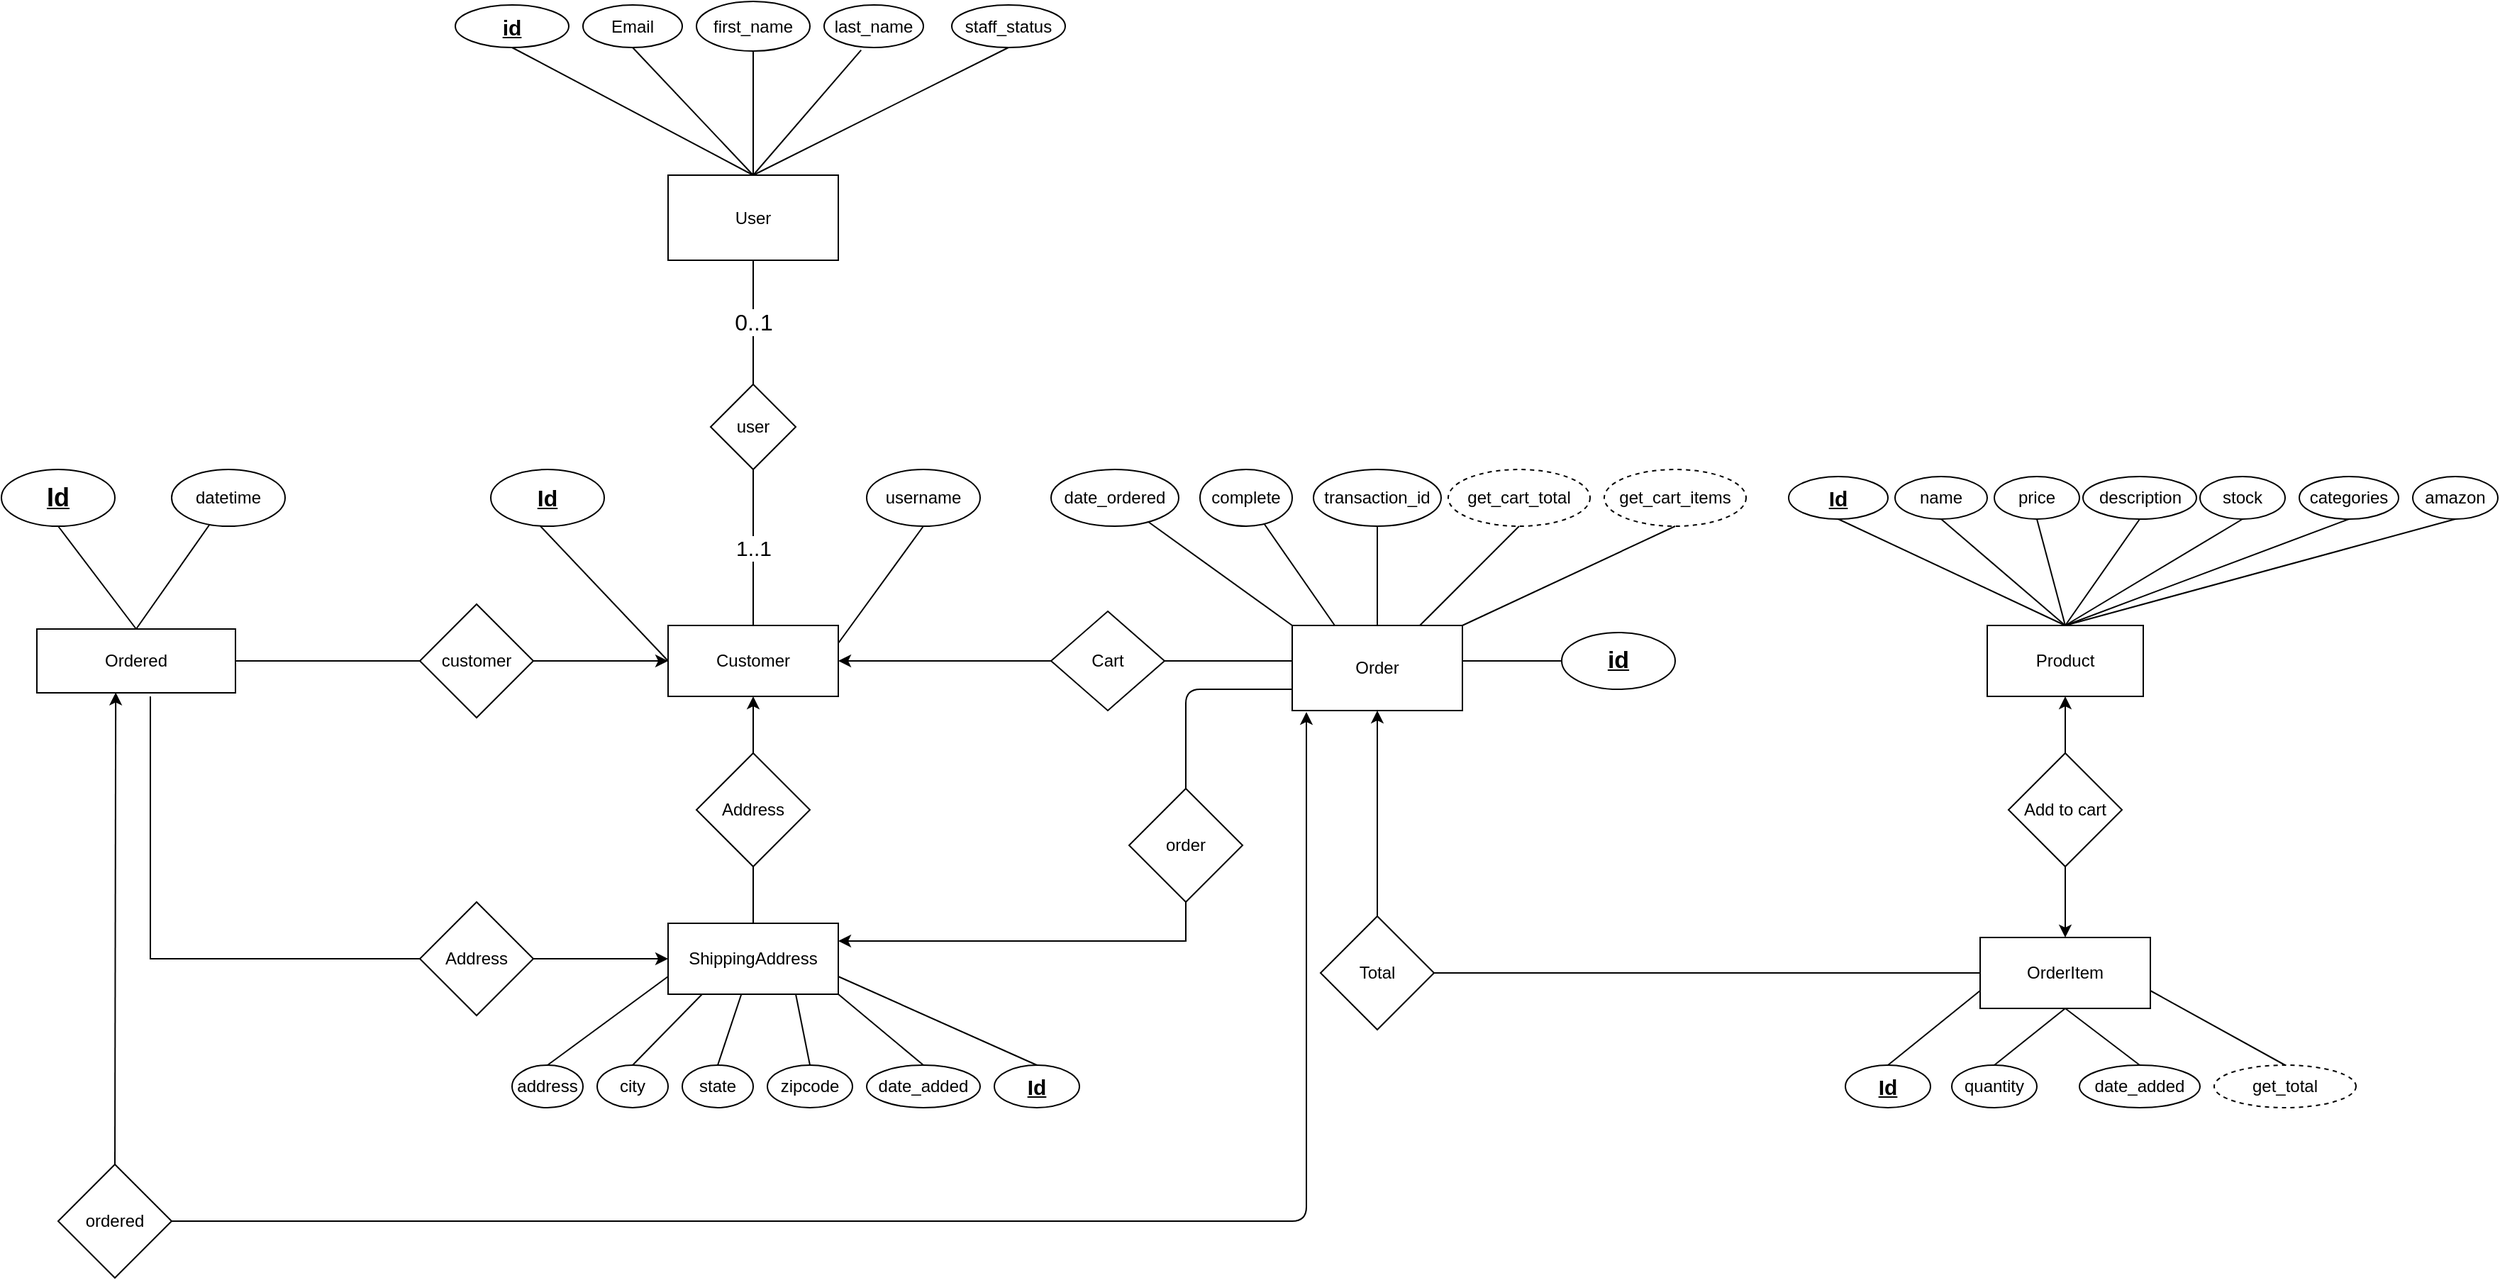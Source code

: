 <mxfile version="14.5.10" type="device"><diagram id="Pipf7--LCSNJqZeKQtUc" name="Page-1"><mxGraphModel dx="2333" dy="1929" grid="1" gridSize="10" guides="1" tooltips="1" connect="1" arrows="1" fold="1" page="1" pageScale="1" pageWidth="850" pageHeight="1100" math="0" shadow="0"><root><mxCell id="0"/><mxCell id="1" parent="0"/><mxCell id="VNSBgHRpTod3JyfFZWs--1" value="Customer" style="rounded=0;whiteSpace=wrap;html=1;" parent="1" vertex="1"><mxGeometry x="20" y="150" width="120" height="50" as="geometry"/></mxCell><mxCell id="VNSBgHRpTod3JyfFZWs--13" value="&lt;u&gt;&lt;b&gt;&lt;font style=&quot;font-size: 16px&quot;&gt;Id&lt;/font&gt;&lt;/b&gt;&lt;/u&gt;" style="ellipse;whiteSpace=wrap;html=1;" parent="1" vertex="1"><mxGeometry x="-105" y="40" width="80" height="40" as="geometry"/></mxCell><mxCell id="VNSBgHRpTod3JyfFZWs--14" value="" style="endArrow=none;html=1;exitX=0.5;exitY=1;exitDx=0;exitDy=0;entryX=0;entryY=0.5;entryDx=0;entryDy=0;" parent="1" target="VNSBgHRpTod3JyfFZWs--1" edge="1"><mxGeometry width="50" height="50" relative="1" as="geometry"><mxPoint x="-70" y="80" as="sourcePoint"/><mxPoint x="120" y="190" as="targetPoint"/></mxGeometry></mxCell><mxCell id="VNSBgHRpTod3JyfFZWs--16" value="Product&lt;br&gt;" style="whiteSpace=wrap;html=1;" parent="1" vertex="1"><mxGeometry x="950" y="150" width="110" height="50" as="geometry"/></mxCell><mxCell id="VNSBgHRpTod3JyfFZWs--17" value="" style="endArrow=none;html=1;entryX=0.5;entryY=0;entryDx=0;entryDy=0;exitX=0.5;exitY=1;exitDx=0;exitDy=0;" parent="1" source="VNSBgHRpTod3JyfFZWs--18" target="VNSBgHRpTod3JyfFZWs--16" edge="1"><mxGeometry width="50" height="50" relative="1" as="geometry"><mxPoint x="880" y="80" as="sourcePoint"/><mxPoint x="860" y="170" as="targetPoint"/></mxGeometry></mxCell><mxCell id="VNSBgHRpTod3JyfFZWs--18" value="&lt;font style=&quot;font-size: 15px&quot;&gt;&lt;b&gt;&lt;u&gt;Id&lt;/u&gt;&lt;/b&gt;&lt;/font&gt;" style="ellipse;whiteSpace=wrap;html=1;" parent="1" vertex="1"><mxGeometry x="810" y="45" width="70" height="30" as="geometry"/></mxCell><mxCell id="VNSBgHRpTod3JyfFZWs--19" value="name" style="ellipse;whiteSpace=wrap;html=1;" parent="1" vertex="1"><mxGeometry x="885" y="45" width="65" height="30" as="geometry"/></mxCell><mxCell id="VNSBgHRpTod3JyfFZWs--20" value="" style="endArrow=none;html=1;entryX=0.5;entryY=1;entryDx=0;entryDy=0;exitX=0.5;exitY=0;exitDx=0;exitDy=0;" parent="1" source="VNSBgHRpTod3JyfFZWs--16" target="VNSBgHRpTod3JyfFZWs--19" edge="1"><mxGeometry width="50" height="50" relative="1" as="geometry"><mxPoint x="810" y="210" as="sourcePoint"/><mxPoint x="955" y="80" as="targetPoint"/></mxGeometry></mxCell><mxCell id="VNSBgHRpTod3JyfFZWs--21" value="price" style="ellipse;whiteSpace=wrap;html=1;" parent="1" vertex="1"><mxGeometry x="955" y="45" width="60" height="30" as="geometry"/></mxCell><mxCell id="VNSBgHRpTod3JyfFZWs--22" value="" style="endArrow=none;html=1;entryX=0.5;entryY=1;entryDx=0;entryDy=0;exitX=0.5;exitY=0;exitDx=0;exitDy=0;" parent="1" source="VNSBgHRpTod3JyfFZWs--16" target="VNSBgHRpTod3JyfFZWs--21" edge="1"><mxGeometry width="50" height="50" relative="1" as="geometry"><mxPoint x="1050" y="120" as="sourcePoint"/><mxPoint x="1065" y="80" as="targetPoint"/></mxGeometry></mxCell><mxCell id="VNSBgHRpTod3JyfFZWs--23" value="stock" style="ellipse;whiteSpace=wrap;html=1;" parent="1" vertex="1"><mxGeometry x="1100" y="45" width="60" height="30" as="geometry"/></mxCell><mxCell id="VNSBgHRpTod3JyfFZWs--24" value="" style="endArrow=none;html=1;entryX=0.5;entryY=1;entryDx=0;entryDy=0;exitX=0.5;exitY=0;exitDx=0;exitDy=0;" parent="1" source="VNSBgHRpTod3JyfFZWs--16" target="VNSBgHRpTod3JyfFZWs--23" edge="1"><mxGeometry width="50" height="50" relative="1" as="geometry"><mxPoint x="810" y="210" as="sourcePoint"/><mxPoint x="1145" y="80" as="targetPoint"/></mxGeometry></mxCell><mxCell id="VNSBgHRpTod3JyfFZWs--27" value="Address" style="rhombus;whiteSpace=wrap;html=1;" parent="1" vertex="1"><mxGeometry x="40" y="240" width="80" height="80" as="geometry"/></mxCell><mxCell id="VNSBgHRpTod3JyfFZWs--28" value="" style="endArrow=classic;html=1;entryX=0.5;entryY=1;entryDx=0;entryDy=0;exitX=0.5;exitY=0;exitDx=0;exitDy=0;" parent="1" source="VNSBgHRpTod3JyfFZWs--27" target="VNSBgHRpTod3JyfFZWs--1" edge="1"><mxGeometry width="50" height="50" relative="1" as="geometry"><mxPoint x="340" y="310" as="sourcePoint"/><mxPoint x="390" y="260" as="targetPoint"/></mxGeometry></mxCell><mxCell id="VNSBgHRpTod3JyfFZWs--29" value="" style="endArrow=None;html=1;exitX=0.5;exitY=1;exitDx=0;exitDy=0;" parent="1" source="VNSBgHRpTod3JyfFZWs--27" target="VNSBgHRpTod3JyfFZWs--30" edge="1"><mxGeometry width="50" height="50" relative="1" as="geometry"><mxPoint x="340" y="310" as="sourcePoint"/><mxPoint x="80" y="400" as="targetPoint"/></mxGeometry></mxCell><mxCell id="VNSBgHRpTod3JyfFZWs--30" value="ShippingAddress" style="rounded=0;whiteSpace=wrap;html=1;" parent="1" vertex="1"><mxGeometry x="20" y="360" width="120" height="50" as="geometry"/></mxCell><mxCell id="VNSBgHRpTod3JyfFZWs--31" value="address" style="ellipse;whiteSpace=wrap;html=1;" parent="1" vertex="1"><mxGeometry x="-90" y="460" width="50" height="30" as="geometry"/></mxCell><mxCell id="VNSBgHRpTod3JyfFZWs--32" value="city" style="ellipse;whiteSpace=wrap;html=1;" parent="1" vertex="1"><mxGeometry x="-30" y="460" width="50" height="30" as="geometry"/></mxCell><mxCell id="VNSBgHRpTod3JyfFZWs--34" value="" style="endArrow=none;html=1;exitX=0.5;exitY=0;exitDx=0;exitDy=0;entryX=0;entryY=0.75;entryDx=0;entryDy=0;" parent="1" source="VNSBgHRpTod3JyfFZWs--31" target="VNSBgHRpTod3JyfFZWs--30" edge="1"><mxGeometry width="50" height="50" relative="1" as="geometry"><mxPoint x="340" y="480" as="sourcePoint"/><mxPoint x="390" y="430" as="targetPoint"/></mxGeometry></mxCell><mxCell id="VNSBgHRpTod3JyfFZWs--35" value="" style="endArrow=none;html=1;exitX=0.5;exitY=0;exitDx=0;exitDy=0;" parent="1" source="VNSBgHRpTod3JyfFZWs--32" edge="1"><mxGeometry width="50" height="50" relative="1" as="geometry"><mxPoint x="340" y="480" as="sourcePoint"/><mxPoint x="44" y="410" as="targetPoint"/></mxGeometry></mxCell><mxCell id="VNSBgHRpTod3JyfFZWs--36" value="state" style="ellipse;whiteSpace=wrap;html=1;" parent="1" vertex="1"><mxGeometry x="30" y="460" width="50" height="30" as="geometry"/></mxCell><mxCell id="VNSBgHRpTod3JyfFZWs--37" value="" style="endArrow=none;html=1;exitX=0.5;exitY=0;exitDx=0;exitDy=0;" parent="1" source="VNSBgHRpTod3JyfFZWs--36" target="VNSBgHRpTod3JyfFZWs--30" edge="1"><mxGeometry width="50" height="50" relative="1" as="geometry"><mxPoint x="340" y="480" as="sourcePoint"/><mxPoint x="50" y="410" as="targetPoint"/></mxGeometry></mxCell><mxCell id="VNSBgHRpTod3JyfFZWs--38" value="zipcode" style="ellipse;whiteSpace=wrap;html=1;" parent="1" vertex="1"><mxGeometry x="90" y="460" width="60" height="30" as="geometry"/></mxCell><mxCell id="VNSBgHRpTod3JyfFZWs--39" value="date_added" style="ellipse;whiteSpace=wrap;html=1;" parent="1" vertex="1"><mxGeometry x="160" y="460" width="80" height="30" as="geometry"/></mxCell><mxCell id="VNSBgHRpTod3JyfFZWs--40" value="" style="endArrow=none;html=1;exitX=0.5;exitY=0;exitDx=0;exitDy=0;entryX=0.75;entryY=1;entryDx=0;entryDy=0;" parent="1" source="VNSBgHRpTod3JyfFZWs--38" target="VNSBgHRpTod3JyfFZWs--30" edge="1"><mxGeometry width="50" height="50" relative="1" as="geometry"><mxPoint x="340" y="480" as="sourcePoint"/><mxPoint x="390" y="430" as="targetPoint"/></mxGeometry></mxCell><mxCell id="VNSBgHRpTod3JyfFZWs--41" value="" style="endArrow=none;html=1;exitX=0.5;exitY=0;exitDx=0;exitDy=0;entryX=1;entryY=1;entryDx=0;entryDy=0;" parent="1" source="VNSBgHRpTod3JyfFZWs--39" target="VNSBgHRpTod3JyfFZWs--30" edge="1"><mxGeometry width="50" height="50" relative="1" as="geometry"><mxPoint x="340" y="480" as="sourcePoint"/><mxPoint x="390" y="430" as="targetPoint"/></mxGeometry></mxCell><mxCell id="VNSBgHRpTod3JyfFZWs--42" value="&lt;u&gt;&lt;font style=&quot;font-size: 15px&quot;&gt;&lt;b&gt;Id&lt;/b&gt;&lt;/font&gt;&lt;/u&gt;" style="ellipse;whiteSpace=wrap;html=1;" parent="1" vertex="1"><mxGeometry x="250" y="460" width="60" height="30" as="geometry"/></mxCell><mxCell id="VNSBgHRpTod3JyfFZWs--43" value="" style="endArrow=none;html=1;exitX=0.5;exitY=0;exitDx=0;exitDy=0;entryX=1;entryY=0.75;entryDx=0;entryDy=0;" parent="1" target="VNSBgHRpTod3JyfFZWs--30" edge="1"><mxGeometry width="50" height="50" relative="1" as="geometry"><mxPoint x="280" y="460" as="sourcePoint"/><mxPoint x="390" y="430" as="targetPoint"/></mxGeometry></mxCell><mxCell id="VNSBgHRpTod3JyfFZWs--44" value="Add to cart" style="rhombus;whiteSpace=wrap;html=1;" parent="1" vertex="1"><mxGeometry x="965" y="240" width="80" height="80" as="geometry"/></mxCell><mxCell id="VNSBgHRpTod3JyfFZWs--46" value="OrderItem" style="rounded=0;whiteSpace=wrap;html=1;" parent="1" vertex="1"><mxGeometry x="945" y="370" width="120" height="50" as="geometry"/></mxCell><mxCell id="VNSBgHRpTod3JyfFZWs--48" value="" style="endArrow=classic;html=1;exitX=0.5;exitY=1;exitDx=0;exitDy=0;entryX=0.5;entryY=0;entryDx=0;entryDy=0;" parent="1" source="VNSBgHRpTod3JyfFZWs--44" target="VNSBgHRpTod3JyfFZWs--46" edge="1"><mxGeometry width="50" height="50" relative="1" as="geometry"><mxPoint x="810" y="380" as="sourcePoint"/><mxPoint x="860" y="330" as="targetPoint"/></mxGeometry></mxCell><mxCell id="VNSBgHRpTod3JyfFZWs--49" value="&lt;u&gt;&lt;font style=&quot;font-size: 15px&quot;&gt;&lt;b&gt;Id&lt;/b&gt;&lt;/font&gt;&lt;/u&gt;" style="ellipse;whiteSpace=wrap;html=1;" parent="1" vertex="1"><mxGeometry x="850" y="460" width="60" height="30" as="geometry"/></mxCell><mxCell id="VNSBgHRpTod3JyfFZWs--50" value="" style="endArrow=none;html=1;entryX=0;entryY=0.75;entryDx=0;entryDy=0;exitX=0.5;exitY=0;exitDx=0;exitDy=0;" parent="1" source="VNSBgHRpTod3JyfFZWs--49" target="VNSBgHRpTod3JyfFZWs--46" edge="1"><mxGeometry width="50" height="50" relative="1" as="geometry"><mxPoint x="810" y="480" as="sourcePoint"/><mxPoint x="940" y="400" as="targetPoint"/></mxGeometry></mxCell><mxCell id="VNSBgHRpTod3JyfFZWs--51" value="quantity" style="ellipse;whiteSpace=wrap;html=1;" parent="1" vertex="1"><mxGeometry x="925" y="460" width="60" height="30" as="geometry"/></mxCell><mxCell id="VNSBgHRpTod3JyfFZWs--52" value="" style="endArrow=none;html=1;entryX=0.5;entryY=1;entryDx=0;entryDy=0;exitX=0.5;exitY=0;exitDx=0;exitDy=0;" parent="1" source="VNSBgHRpTod3JyfFZWs--51" target="VNSBgHRpTod3JyfFZWs--46" edge="1"><mxGeometry width="50" height="50" relative="1" as="geometry"><mxPoint x="810" y="480" as="sourcePoint"/><mxPoint x="860" y="430" as="targetPoint"/></mxGeometry></mxCell><mxCell id="VNSBgHRpTod3JyfFZWs--53" value="date_added" style="ellipse;whiteSpace=wrap;html=1;" parent="1" vertex="1"><mxGeometry x="1015" y="460" width="85" height="30" as="geometry"/></mxCell><mxCell id="VNSBgHRpTod3JyfFZWs--54" value="" style="endArrow=none;html=1;entryX=0.5;entryY=0;entryDx=0;entryDy=0;exitX=0.5;exitY=1;exitDx=0;exitDy=0;" parent="1" source="VNSBgHRpTod3JyfFZWs--46" target="VNSBgHRpTod3JyfFZWs--53" edge="1"><mxGeometry width="50" height="50" relative="1" as="geometry"><mxPoint x="810" y="380" as="sourcePoint"/><mxPoint x="860" y="330" as="targetPoint"/></mxGeometry></mxCell><mxCell id="VNSBgHRpTod3JyfFZWs--56" value="get_total" style="ellipse;whiteSpace=wrap;html=1;align=center;dashed=1;" parent="1" vertex="1"><mxGeometry x="1110" y="460" width="100" height="30" as="geometry"/></mxCell><mxCell id="VNSBgHRpTod3JyfFZWs--58" value="" style="endArrow=classic;html=1;entryX=0.5;entryY=1;entryDx=0;entryDy=0;exitX=0.5;exitY=0;exitDx=0;exitDy=0;" parent="1" source="VNSBgHRpTod3JyfFZWs--44" target="VNSBgHRpTod3JyfFZWs--16" edge="1"><mxGeometry width="50" height="50" relative="1" as="geometry"><mxPoint x="960" y="440" as="sourcePoint"/><mxPoint x="1010" y="390" as="targetPoint"/></mxGeometry></mxCell><mxCell id="VNSBgHRpTod3JyfFZWs--59" value="" style="endArrow=none;html=1;exitX=0.5;exitY=0;exitDx=0;exitDy=0;entryX=1;entryY=0.75;entryDx=0;entryDy=0;" parent="1" source="VNSBgHRpTod3JyfFZWs--56" target="VNSBgHRpTod3JyfFZWs--46" edge="1"><mxGeometry width="50" height="50" relative="1" as="geometry"><mxPoint x="960" y="440" as="sourcePoint"/><mxPoint x="1010" y="390" as="targetPoint"/></mxGeometry></mxCell><mxCell id="u6G6jkQE-3GN6CnhPI9c-1" value="Total" style="rhombus;whiteSpace=wrap;html=1;" parent="1" vertex="1"><mxGeometry x="480" y="355" width="80" height="80" as="geometry"/></mxCell><mxCell id="u6G6jkQE-3GN6CnhPI9c-9" value="Order" style="rounded=0;whiteSpace=wrap;html=1;" parent="1" vertex="1"><mxGeometry x="460" y="150" width="120" height="60" as="geometry"/></mxCell><mxCell id="u6G6jkQE-3GN6CnhPI9c-11" value="Cart" style="rhombus;whiteSpace=wrap;html=1;" parent="1" vertex="1"><mxGeometry x="290" y="140" width="80" height="70" as="geometry"/></mxCell><mxCell id="u6G6jkQE-3GN6CnhPI9c-13" value="" style="endArrow=None;html=1;exitX=1;exitY=0.5;exitDx=0;exitDy=0;" parent="1" source="u6G6jkQE-3GN6CnhPI9c-11" edge="1"><mxGeometry width="50" height="50" relative="1" as="geometry"><mxPoint x="500" y="460" as="sourcePoint"/><mxPoint x="460" y="175" as="targetPoint"/></mxGeometry></mxCell><mxCell id="u6G6jkQE-3GN6CnhPI9c-16" value="" style="endArrow=none;html=1;exitX=0;exitY=0;exitDx=0;exitDy=0;" parent="1" source="u6G6jkQE-3GN6CnhPI9c-9" target="u6G6jkQE-3GN6CnhPI9c-17" edge="1"><mxGeometry width="50" height="50" relative="1" as="geometry"><mxPoint x="500" y="460" as="sourcePoint"/><mxPoint x="440" y="80" as="targetPoint"/></mxGeometry></mxCell><mxCell id="u6G6jkQE-3GN6CnhPI9c-17" value="date_ordered" style="ellipse;whiteSpace=wrap;html=1;" parent="1" vertex="1"><mxGeometry x="290" y="40" width="90" height="40" as="geometry"/></mxCell><mxCell id="u6G6jkQE-3GN6CnhPI9c-18" value="" style="endArrow=none;html=1;exitX=0.25;exitY=0;exitDx=0;exitDy=0;" parent="1" source="u6G6jkQE-3GN6CnhPI9c-9" target="u6G6jkQE-3GN6CnhPI9c-19" edge="1"><mxGeometry width="50" height="50" relative="1" as="geometry"><mxPoint x="520" y="140" as="sourcePoint"/><mxPoint x="510" y="80" as="targetPoint"/></mxGeometry></mxCell><mxCell id="u6G6jkQE-3GN6CnhPI9c-19" value="complete" style="ellipse;whiteSpace=wrap;html=1;" parent="1" vertex="1"><mxGeometry x="395" y="40" width="65" height="40" as="geometry"/></mxCell><mxCell id="u6G6jkQE-3GN6CnhPI9c-20" value="" style="endArrow=none;html=1;exitX=0.5;exitY=0;exitDx=0;exitDy=0;" parent="1" source="u6G6jkQE-3GN6CnhPI9c-9" target="u6G6jkQE-3GN6CnhPI9c-21" edge="1"><mxGeometry width="50" height="50" relative="1" as="geometry"><mxPoint x="500" y="460" as="sourcePoint"/><mxPoint x="570" y="80" as="targetPoint"/></mxGeometry></mxCell><mxCell id="u6G6jkQE-3GN6CnhPI9c-21" value="transaction_id" style="ellipse;whiteSpace=wrap;html=1;" parent="1" vertex="1"><mxGeometry x="475" y="40" width="90" height="40" as="geometry"/></mxCell><mxCell id="u6G6jkQE-3GN6CnhPI9c-27" value="get_cart_total" style="ellipse;whiteSpace=wrap;html=1;align=center;dashed=1;" parent="1" vertex="1"><mxGeometry x="570" y="40" width="100" height="40" as="geometry"/></mxCell><mxCell id="u6G6jkQE-3GN6CnhPI9c-28" value="get_cart_items" style="ellipse;whiteSpace=wrap;html=1;align=center;dashed=1;" parent="1" vertex="1"><mxGeometry x="680" y="40" width="100" height="40" as="geometry"/></mxCell><mxCell id="u6G6jkQE-3GN6CnhPI9c-30" value="" style="endArrow=none;html=1;entryX=0.5;entryY=1;entryDx=0;entryDy=0;exitX=0.75;exitY=0;exitDx=0;exitDy=0;" parent="1" source="u6G6jkQE-3GN6CnhPI9c-9" target="u6G6jkQE-3GN6CnhPI9c-27" edge="1"><mxGeometry width="50" height="50" relative="1" as="geometry"><mxPoint x="480" y="220" as="sourcePoint"/><mxPoint x="530" y="170" as="targetPoint"/></mxGeometry></mxCell><mxCell id="u6G6jkQE-3GN6CnhPI9c-31" value="" style="endArrow=none;html=1;entryX=0.5;entryY=1;entryDx=0;entryDy=0;exitX=1;exitY=0;exitDx=0;exitDy=0;" parent="1" source="u6G6jkQE-3GN6CnhPI9c-9" target="u6G6jkQE-3GN6CnhPI9c-28" edge="1"><mxGeometry width="50" height="50" relative="1" as="geometry"><mxPoint x="480" y="220" as="sourcePoint"/><mxPoint x="530" y="170" as="targetPoint"/></mxGeometry></mxCell><mxCell id="u6G6jkQE-3GN6CnhPI9c-32" value="&lt;b&gt;&lt;u&gt;&lt;font style=&quot;font-size: 17px&quot;&gt;id&lt;/font&gt;&lt;/u&gt;&lt;/b&gt;" style="ellipse;whiteSpace=wrap;html=1;" parent="1" vertex="1"><mxGeometry x="650" y="155" width="80" height="40" as="geometry"/></mxCell><mxCell id="u6G6jkQE-3GN6CnhPI9c-33" value="" style="endArrow=none;html=1;entryX=0;entryY=0.5;entryDx=0;entryDy=0;" parent="1" target="u6G6jkQE-3GN6CnhPI9c-32" edge="1"><mxGeometry width="50" height="50" relative="1" as="geometry"><mxPoint x="580" y="175" as="sourcePoint"/><mxPoint x="530" y="310" as="targetPoint"/></mxGeometry></mxCell><mxCell id="I-VFKCyTAmW5gzJ6rQJL-8" value="User" style="rounded=0;whiteSpace=wrap;html=1;" parent="1" vertex="1"><mxGeometry x="20" y="-167.5" width="120" height="60" as="geometry"/></mxCell><mxCell id="I-VFKCyTAmW5gzJ6rQJL-9" value="" style="endArrow=none;html=1;exitX=0.5;exitY=0;exitDx=0;exitDy=0;entryX=0.5;entryY=1;entryDx=0;entryDy=0;" parent="1" source="I-VFKCyTAmW5gzJ6rQJL-8" target="I-VFKCyTAmW5gzJ6rQJL-11" edge="1"><mxGeometry width="50" height="50" relative="1" as="geometry"><mxPoint x="110" y="52.5" as="sourcePoint"/><mxPoint x="209.231" y="-247.5" as="targetPoint"/></mxGeometry></mxCell><mxCell id="I-VFKCyTAmW5gzJ6rQJL-11" value="staff_status" style="ellipse;whiteSpace=wrap;html=1;" parent="1" vertex="1"><mxGeometry x="220" y="-287.5" width="80" height="30" as="geometry"/></mxCell><mxCell id="I-VFKCyTAmW5gzJ6rQJL-12" value="Email" style="ellipse;whiteSpace=wrap;html=1;" parent="1" vertex="1"><mxGeometry x="-40" y="-287.5" width="70" height="30" as="geometry"/></mxCell><mxCell id="I-VFKCyTAmW5gzJ6rQJL-13" value="" style="endArrow=none;html=1;entryX=0.5;entryY=1;entryDx=0;entryDy=0;exitX=0.5;exitY=0;exitDx=0;exitDy=0;" parent="1" source="I-VFKCyTAmW5gzJ6rQJL-8" target="I-VFKCyTAmW5gzJ6rQJL-12" edge="1"><mxGeometry width="50" height="50" relative="1" as="geometry"><mxPoint x="110" y="52.5" as="sourcePoint"/><mxPoint x="160" y="2.5" as="targetPoint"/></mxGeometry></mxCell><mxCell id="I-VFKCyTAmW5gzJ6rQJL-14" value="&lt;b&gt;&lt;u&gt;&lt;font style=&quot;font-size: 15px&quot;&gt;id&lt;/font&gt;&lt;/u&gt;&lt;/b&gt;" style="ellipse;whiteSpace=wrap;html=1;" parent="1" vertex="1"><mxGeometry x="-130" y="-287.5" width="80" height="30" as="geometry"/></mxCell><mxCell id="I-VFKCyTAmW5gzJ6rQJL-16" value="" style="endArrow=none;html=1;entryX=0.5;entryY=1;entryDx=0;entryDy=0;exitX=0.5;exitY=0;exitDx=0;exitDy=0;" parent="1" source="I-VFKCyTAmW5gzJ6rQJL-8" target="I-VFKCyTAmW5gzJ6rQJL-14" edge="1"><mxGeometry width="50" height="50" relative="1" as="geometry"><mxPoint x="70" y="-180.5" as="sourcePoint"/><mxPoint x="160" y="2.5" as="targetPoint"/></mxGeometry></mxCell><mxCell id="I-VFKCyTAmW5gzJ6rQJL-18" value="first_name" style="ellipse;whiteSpace=wrap;html=1;" parent="1" vertex="1"><mxGeometry x="40" y="-290" width="80" height="35" as="geometry"/></mxCell><mxCell id="I-VFKCyTAmW5gzJ6rQJL-19" value="" style="endArrow=none;html=1;entryX=0.5;entryY=1;entryDx=0;entryDy=0;exitX=0.5;exitY=0;exitDx=0;exitDy=0;" parent="1" source="I-VFKCyTAmW5gzJ6rQJL-8" target="I-VFKCyTAmW5gzJ6rQJL-18" edge="1"><mxGeometry width="50" height="50" relative="1" as="geometry"><mxPoint x="110" y="52.5" as="sourcePoint"/><mxPoint x="160" y="2.5" as="targetPoint"/></mxGeometry></mxCell><mxCell id="I-VFKCyTAmW5gzJ6rQJL-20" value="last_name" style="ellipse;whiteSpace=wrap;html=1;" parent="1" vertex="1"><mxGeometry x="130" y="-287.5" width="70" height="30" as="geometry"/></mxCell><mxCell id="I-VFKCyTAmW5gzJ6rQJL-21" value="" style="endArrow=none;html=1;entryX=0.373;entryY=1.062;entryDx=0;entryDy=0;entryPerimeter=0;exitX=0.5;exitY=0;exitDx=0;exitDy=0;" parent="1" source="I-VFKCyTAmW5gzJ6rQJL-8" target="I-VFKCyTAmW5gzJ6rQJL-20" edge="1"><mxGeometry width="50" height="50" relative="1" as="geometry"><mxPoint x="110" y="52.5" as="sourcePoint"/><mxPoint x="160" y="2.5" as="targetPoint"/></mxGeometry></mxCell><mxCell id="I-VFKCyTAmW5gzJ6rQJL-24" value="user" style="rhombus;whiteSpace=wrap;html=1;" parent="1" vertex="1"><mxGeometry x="50" y="-20" width="60" height="60" as="geometry"/></mxCell><mxCell id="I-VFKCyTAmW5gzJ6rQJL-28" value="username" style="ellipse;whiteSpace=wrap;html=1;" parent="1" vertex="1"><mxGeometry x="160" y="40" width="80" height="40" as="geometry"/></mxCell><mxCell id="I-VFKCyTAmW5gzJ6rQJL-29" value="" style="endArrow=none;html=1;exitX=1;exitY=0.25;exitDx=0;exitDy=0;entryX=0.5;entryY=1;entryDx=0;entryDy=0;" parent="1" source="VNSBgHRpTod3JyfFZWs--1" target="I-VFKCyTAmW5gzJ6rQJL-28" edge="1"><mxGeometry width="50" height="50" relative="1" as="geometry"><mxPoint x="110" y="60" as="sourcePoint"/><mxPoint x="160" y="10" as="targetPoint"/></mxGeometry></mxCell><mxCell id="I-VFKCyTAmW5gzJ6rQJL-34" value="&lt;font style=&quot;font-size: 16px&quot;&gt;0..1&lt;/font&gt;" style="endArrow=none;html=1;entryX=0.5;entryY=1;entryDx=0;entryDy=0;exitX=0.5;exitY=0;exitDx=0;exitDy=0;" parent="1" source="I-VFKCyTAmW5gzJ6rQJL-24" target="I-VFKCyTAmW5gzJ6rQJL-8" edge="1"><mxGeometry width="50" height="50" relative="1" as="geometry"><mxPoint x="110" y="50" as="sourcePoint"/><mxPoint x="160" as="targetPoint"/></mxGeometry></mxCell><mxCell id="I-VFKCyTAmW5gzJ6rQJL-35" value="&lt;font style=&quot;font-size: 15px&quot;&gt;1..1&lt;/font&gt;" style="endArrow=none;html=1;exitX=0.5;exitY=1;exitDx=0;exitDy=0;entryX=0.5;entryY=0;entryDx=0;entryDy=0;" parent="1" source="I-VFKCyTAmW5gzJ6rQJL-24" target="VNSBgHRpTod3JyfFZWs--1" edge="1"><mxGeometry width="50" height="50" relative="1" as="geometry"><mxPoint x="110" y="50" as="sourcePoint"/><mxPoint x="80" y="140" as="targetPoint"/></mxGeometry></mxCell><mxCell id="BZ-Xq3p6vqjzprCpR--i-1" value="Ordered" style="rounded=0;whiteSpace=wrap;html=1;" parent="1" vertex="1"><mxGeometry x="-425" y="152.5" width="140" height="45" as="geometry"/></mxCell><mxCell id="BZ-Xq3p6vqjzprCpR--i-2" value="customer" style="rhombus;whiteSpace=wrap;html=1;" parent="1" vertex="1"><mxGeometry x="-155" y="135" width="80" height="80" as="geometry"/></mxCell><mxCell id="BZ-Xq3p6vqjzprCpR--i-4" value="" style="endArrow=none;html=1;exitX=0;exitY=0.5;exitDx=0;exitDy=0;" parent="1" source="BZ-Xq3p6vqjzprCpR--i-2" target="BZ-Xq3p6vqjzprCpR--i-1" edge="1"><mxGeometry width="50" height="50" relative="1" as="geometry"><mxPoint x="-125" y="320" as="sourcePoint"/><mxPoint x="-75" y="270" as="targetPoint"/></mxGeometry></mxCell><mxCell id="BZ-Xq3p6vqjzprCpR--i-5" value="" style="endArrow=classic;html=1;entryX=0;entryY=0.5;entryDx=0;entryDy=0;exitX=1;exitY=0.5;exitDx=0;exitDy=0;" parent="1" source="BZ-Xq3p6vqjzprCpR--i-2" target="VNSBgHRpTod3JyfFZWs--1" edge="1"><mxGeometry width="50" height="50" relative="1" as="geometry"><mxPoint x="-180" y="320" as="sourcePoint"/><mxPoint x="-130" y="270" as="targetPoint"/></mxGeometry></mxCell><mxCell id="BZ-Xq3p6vqjzprCpR--i-9" style="edgeStyle=orthogonalEdgeStyle;rounded=0;orthogonalLoop=1;jettySize=auto;html=1;exitX=0;exitY=0.5;exitDx=0;exitDy=0;endArrow=none;" parent="1" source="BZ-Xq3p6vqjzprCpR--i-6" edge="1"><mxGeometry relative="1" as="geometry"><mxPoint x="-345" y="200" as="targetPoint"/><Array as="points"><mxPoint x="-345" y="385"/></Array></mxGeometry></mxCell><mxCell id="BZ-Xq3p6vqjzprCpR--i-6" value="Address" style="rhombus;whiteSpace=wrap;html=1;" parent="1" vertex="1"><mxGeometry x="-155" y="345" width="80" height="80" as="geometry"/></mxCell><mxCell id="BZ-Xq3p6vqjzprCpR--i-7" value="" style="endArrow=classic;html=1;entryX=0;entryY=0.5;entryDx=0;entryDy=0;exitX=1;exitY=0.5;exitDx=0;exitDy=0;" parent="1" source="BZ-Xq3p6vqjzprCpR--i-6" target="VNSBgHRpTod3JyfFZWs--30" edge="1"><mxGeometry width="50" height="50" relative="1" as="geometry"><mxPoint x="-180" y="320" as="sourcePoint"/><mxPoint x="-130" y="270" as="targetPoint"/></mxGeometry></mxCell><mxCell id="BZ-Xq3p6vqjzprCpR--i-10" value="ordered" style="rhombus;whiteSpace=wrap;html=1;" parent="1" vertex="1"><mxGeometry x="-410" y="530" width="80" height="80" as="geometry"/></mxCell><mxCell id="BZ-Xq3p6vqjzprCpR--i-11" value="" style="endArrow=classic;html=1;exitX=0.5;exitY=0;exitDx=0;exitDy=0;entryX=0.397;entryY=0.995;entryDx=0;entryDy=0;entryPerimeter=0;" parent="1" source="BZ-Xq3p6vqjzprCpR--i-10" target="BZ-Xq3p6vqjzprCpR--i-1" edge="1"><mxGeometry width="50" height="50" relative="1" as="geometry"><mxPoint x="-15" y="460" as="sourcePoint"/><mxPoint x="35" y="410" as="targetPoint"/></mxGeometry></mxCell><mxCell id="BZ-Xq3p6vqjzprCpR--i-12" value="" style="endArrow=classic;html=1;exitX=1;exitY=0.5;exitDx=0;exitDy=0;" parent="1" source="BZ-Xq3p6vqjzprCpR--i-10" edge="1"><mxGeometry width="50" height="50" relative="1" as="geometry"><mxPoint x="-380" y="570" as="sourcePoint"/><mxPoint x="470" y="211" as="targetPoint"/><Array as="points"><mxPoint x="470" y="570"/></Array></mxGeometry></mxCell><mxCell id="BZ-Xq3p6vqjzprCpR--i-16" value="" style="endArrow=none;html=1;exitX=0.5;exitY=0;exitDx=0;exitDy=0;" parent="1" source="BZ-Xq3p6vqjzprCpR--i-1" target="BZ-Xq3p6vqjzprCpR--i-17" edge="1"><mxGeometry width="50" height="50" relative="1" as="geometry"><mxPoint x="-15" y="180" as="sourcePoint"/><mxPoint x="-355" y="70" as="targetPoint"/></mxGeometry></mxCell><mxCell id="BZ-Xq3p6vqjzprCpR--i-17" value="datetime" style="ellipse;whiteSpace=wrap;html=1;" parent="1" vertex="1"><mxGeometry x="-330" y="40" width="80" height="40" as="geometry"/></mxCell><mxCell id="BZ-Xq3p6vqjzprCpR--i-18" value="&lt;font style=&quot;font-size: 18px&quot;&gt;&lt;u&gt;&lt;b&gt;Id&lt;/b&gt;&lt;/u&gt;&lt;/font&gt;" style="ellipse;whiteSpace=wrap;html=1;" parent="1" vertex="1"><mxGeometry x="-450" y="40" width="80" height="40" as="geometry"/></mxCell><mxCell id="BZ-Xq3p6vqjzprCpR--i-19" value="" style="endArrow=none;html=1;entryX=0.5;entryY=1;entryDx=0;entryDy=0;exitX=0.5;exitY=0;exitDx=0;exitDy=0;" parent="1" source="BZ-Xq3p6vqjzprCpR--i-1" target="BZ-Xq3p6vqjzprCpR--i-18" edge="1"><mxGeometry width="50" height="50" relative="1" as="geometry"><mxPoint x="-15" y="180" as="sourcePoint"/><mxPoint x="35" y="130" as="targetPoint"/></mxGeometry></mxCell><mxCell id="1Zq9od-FVCKCI6q-Znsn-1" value="description" style="ellipse;whiteSpace=wrap;html=1;" parent="1" vertex="1"><mxGeometry x="1017.5" y="45" width="80" height="30" as="geometry"/></mxCell><mxCell id="1Zq9od-FVCKCI6q-Znsn-3" value="" style="endArrow=none;html=1;entryX=0.5;entryY=1;entryDx=0;entryDy=0;exitX=0.5;exitY=0;exitDx=0;exitDy=0;" parent="1" source="VNSBgHRpTod3JyfFZWs--16" target="1Zq9od-FVCKCI6q-Znsn-1" edge="1"><mxGeometry width="50" height="50" relative="1" as="geometry"><mxPoint x="1019" y="160" as="sourcePoint"/><mxPoint x="780" y="270" as="targetPoint"/></mxGeometry></mxCell><mxCell id="1Zq9od-FVCKCI6q-Znsn-4" value="categories" style="ellipse;whiteSpace=wrap;html=1;" parent="1" vertex="1"><mxGeometry x="1170" y="45" width="70" height="30" as="geometry"/></mxCell><mxCell id="1Zq9od-FVCKCI6q-Znsn-5" value="" style="endArrow=none;html=1;entryX=0.5;entryY=1;entryDx=0;entryDy=0;exitX=0.5;exitY=0;exitDx=0;exitDy=0;" parent="1" source="VNSBgHRpTod3JyfFZWs--16" target="1Zq9od-FVCKCI6q-Znsn-4" edge="1"><mxGeometry width="50" height="50" relative="1" as="geometry"><mxPoint x="980" y="320" as="sourcePoint"/><mxPoint x="1030" y="270" as="targetPoint"/></mxGeometry></mxCell><mxCell id="1Zq9od-FVCKCI6q-Znsn-6" value="amazon" style="ellipse;whiteSpace=wrap;html=1;" parent="1" vertex="1"><mxGeometry x="1250" y="45" width="60" height="30" as="geometry"/></mxCell><mxCell id="1Zq9od-FVCKCI6q-Znsn-7" value="" style="endArrow=none;html=1;entryX=0.5;entryY=1;entryDx=0;entryDy=0;exitX=0.5;exitY=0;exitDx=0;exitDy=0;" parent="1" source="VNSBgHRpTod3JyfFZWs--16" target="1Zq9od-FVCKCI6q-Znsn-6" edge="1"><mxGeometry width="50" height="50" relative="1" as="geometry"><mxPoint x="980" y="320" as="sourcePoint"/><mxPoint x="1030" y="270" as="targetPoint"/></mxGeometry></mxCell><mxCell id="1Zq9od-FVCKCI6q-Znsn-12" style="edgeStyle=orthogonalEdgeStyle;rounded=0;orthogonalLoop=1;jettySize=auto;html=1;entryX=1;entryY=0.25;entryDx=0;entryDy=0;exitX=0.5;exitY=1;exitDx=0;exitDy=0;" parent="1" source="1Zq9od-FVCKCI6q-Znsn-8" target="VNSBgHRpTod3JyfFZWs--30" edge="1"><mxGeometry relative="1" as="geometry"><mxPoint x="300" y="400" as="targetPoint"/><Array as="points"><mxPoint x="385" y="373"/></Array></mxGeometry></mxCell><mxCell id="1Zq9od-FVCKCI6q-Znsn-8" value="order" style="rhombus;whiteSpace=wrap;html=1;rotation=0;" parent="1" vertex="1"><mxGeometry x="345" y="265" width="80" height="80" as="geometry"/></mxCell><mxCell id="1Zq9od-FVCKCI6q-Znsn-14" value="" style="endArrow=none;html=1;exitX=0.5;exitY=0;exitDx=0;exitDy=0;entryX=0;entryY=0.75;entryDx=0;entryDy=0;" parent="1" source="1Zq9od-FVCKCI6q-Znsn-8" target="u6G6jkQE-3GN6CnhPI9c-9" edge="1"><mxGeometry width="50" height="50" relative="1" as="geometry"><mxPoint x="270" y="320" as="sourcePoint"/><mxPoint x="385" y="200" as="targetPoint"/><Array as="points"><mxPoint x="385" y="195"/></Array></mxGeometry></mxCell><mxCell id="TogxMECihhrUWXsfNwOu-1" value="" style="endArrow=None;html=1;exitX=1;exitY=0.5;exitDx=0;exitDy=0;entryX=0;entryY=0.5;entryDx=0;entryDy=0;" parent="1" source="u6G6jkQE-3GN6CnhPI9c-1" target="VNSBgHRpTod3JyfFZWs--46" edge="1"><mxGeometry width="50" height="50" relative="1" as="geometry"><mxPoint x="800" y="320" as="sourcePoint"/><mxPoint x="850" y="270" as="targetPoint"/></mxGeometry></mxCell><mxCell id="TogxMECihhrUWXsfNwOu-2" value="" style="endArrow=classic;html=1;exitX=0.5;exitY=0;exitDx=0;exitDy=0;" parent="1" source="u6G6jkQE-3GN6CnhPI9c-1" target="u6G6jkQE-3GN6CnhPI9c-9" edge="1"><mxGeometry width="50" height="50" relative="1" as="geometry"><mxPoint x="850" y="270" as="sourcePoint"/><mxPoint x="800" y="320" as="targetPoint"/></mxGeometry></mxCell><mxCell id="u6G6jkQE-3GN6CnhPI9c-15" value="" style="endArrow=classic;html=1;exitX=0;exitY=0.5;exitDx=0;exitDy=0;entryX=1;entryY=0.5;entryDx=0;entryDy=0;" parent="1" source="u6G6jkQE-3GN6CnhPI9c-11" target="VNSBgHRpTod3JyfFZWs--1" edge="1"><mxGeometry width="50" height="50" relative="1" as="geometry"><mxPoint x="240" y="175" as="sourcePoint"/><mxPoint x="450" y="460" as="targetPoint"/></mxGeometry></mxCell></root></mxGraphModel></diagram></mxfile>